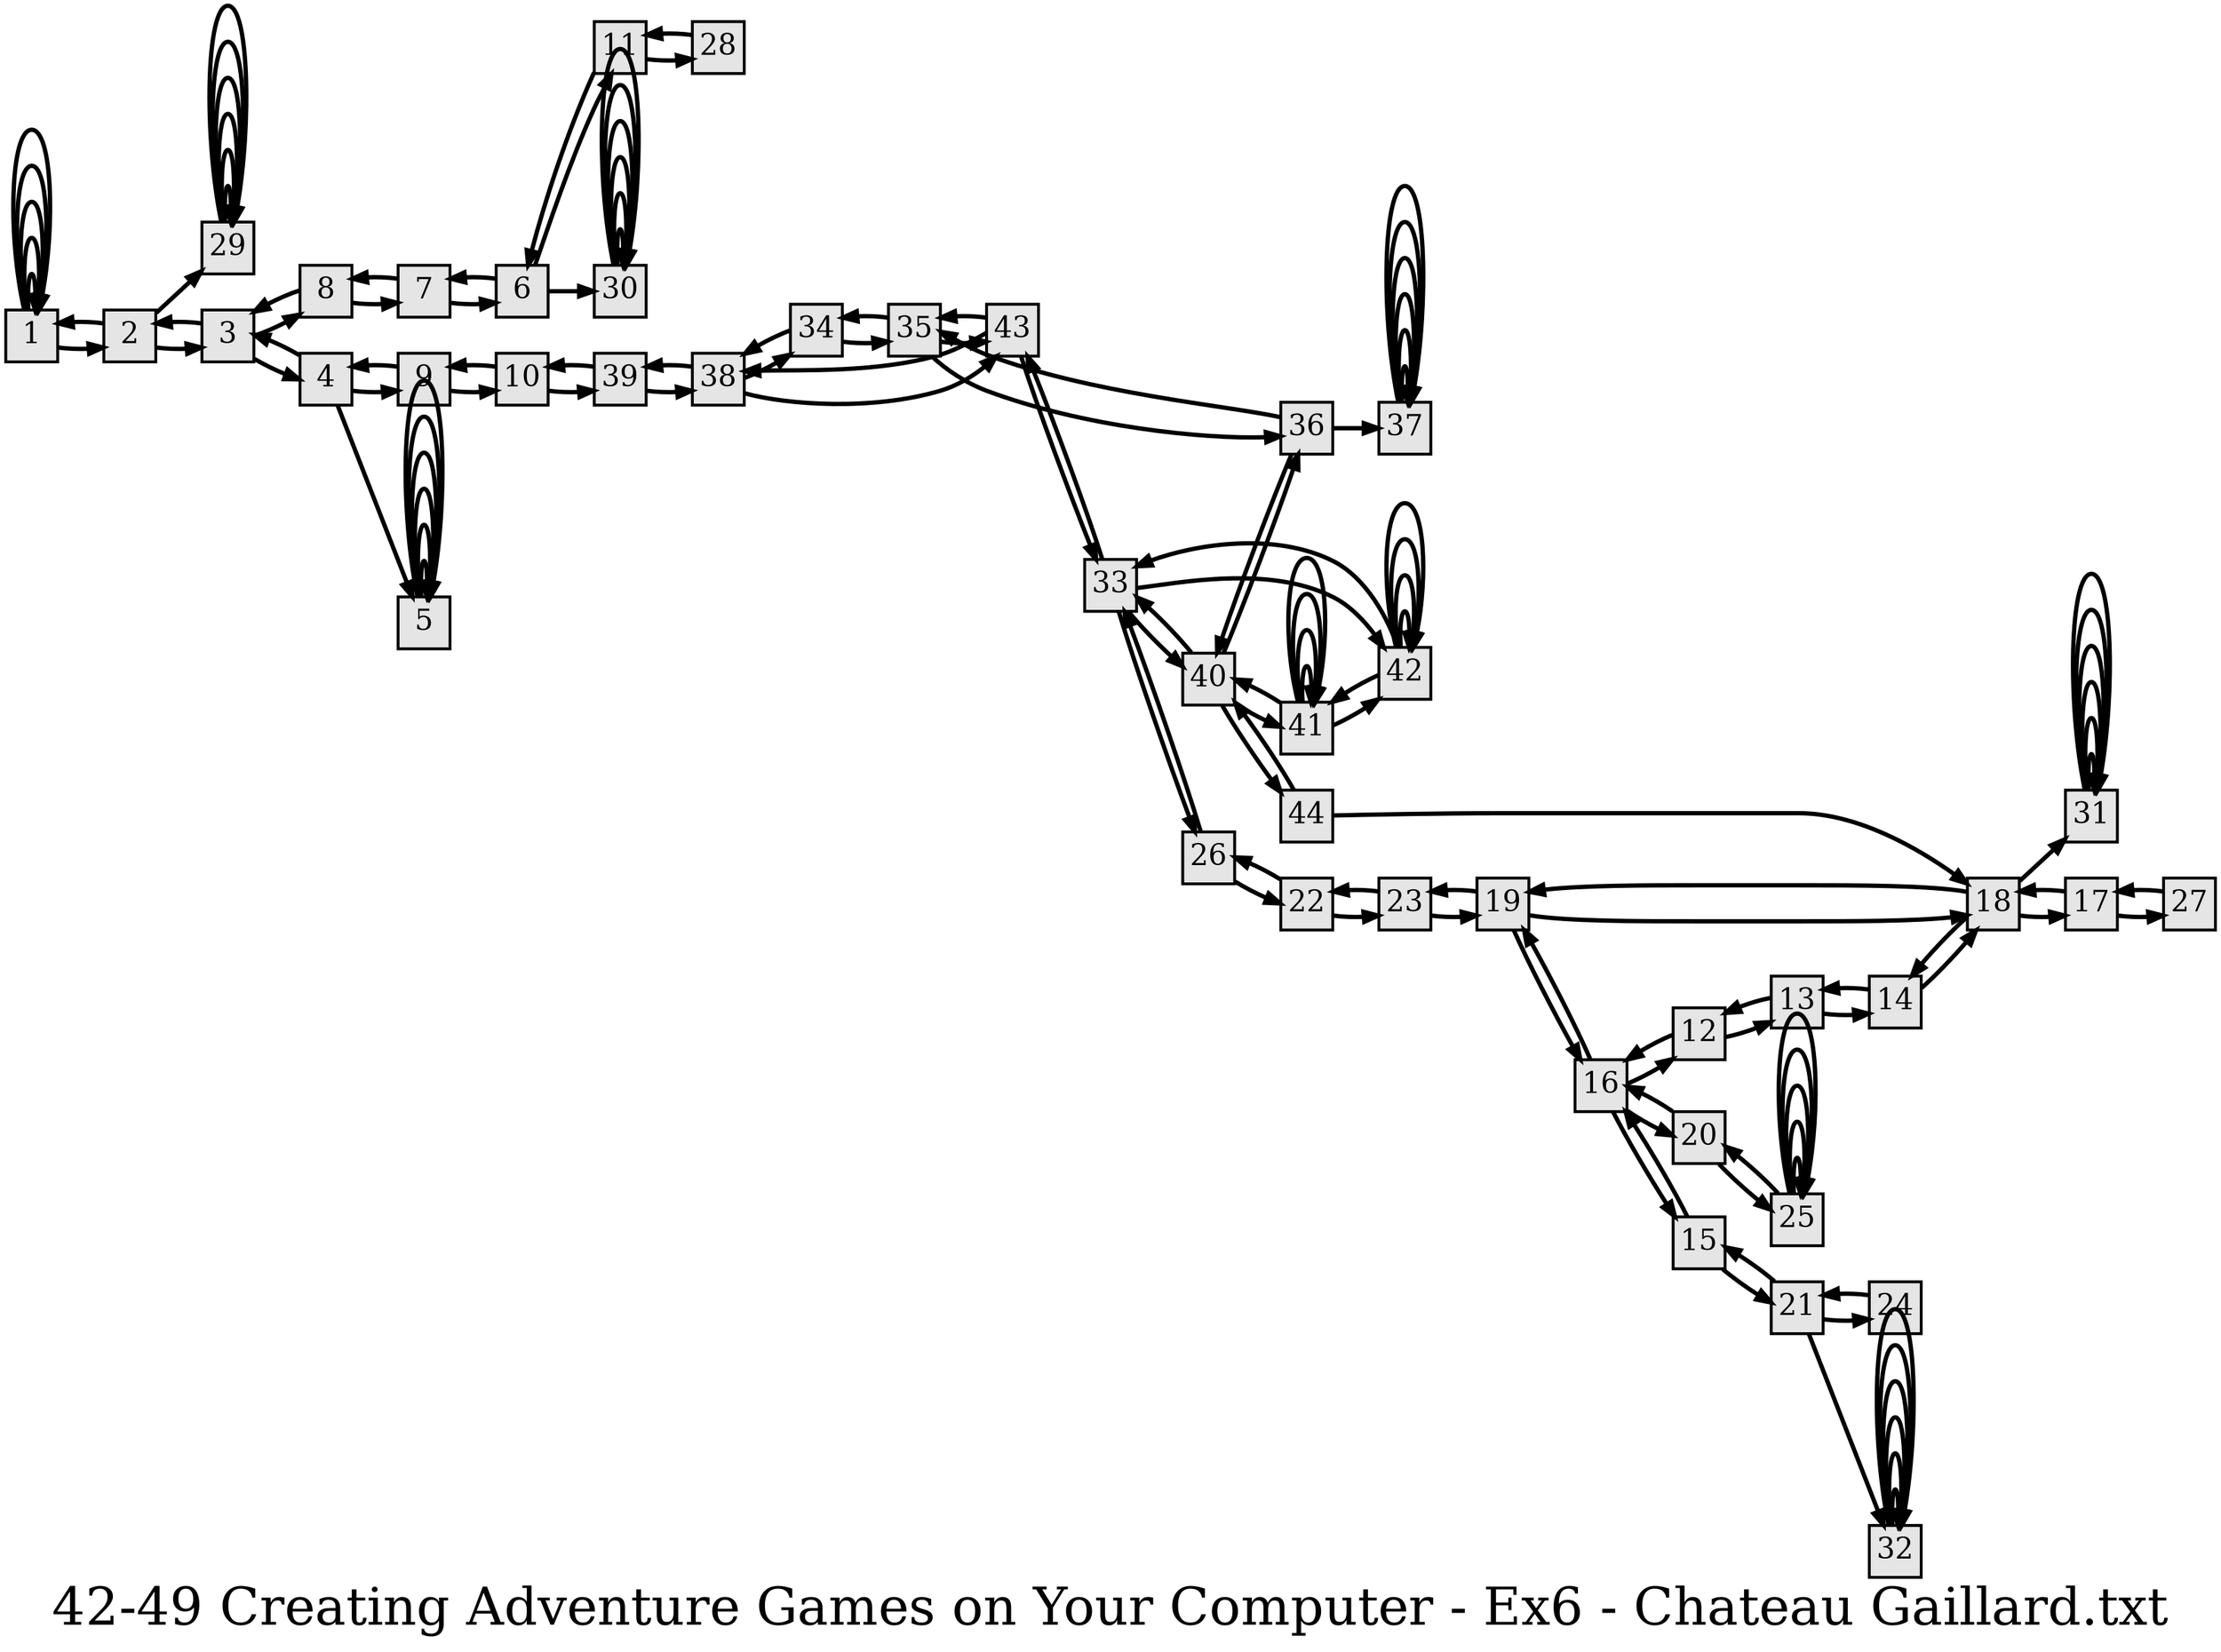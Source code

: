 digraph g{
  graph [ label="42-49 Creating Adventure Games on Your Computer - Ex6 - Chateau Gaillard.txt" rankdir=LR, ordering=out, fontsize=36, nodesep="0.35", ranksep="0.45"];
  node  [shape=rect, penwidth=2, fontsize=20, style=filled, fillcolor=grey90, margin="0,0", labelfloat=true, regular=true, fixedsize=true];
  edge  [labelfloat=true, penwidth=3, fontsize=12];
  
  
  
  
  
  
  
  1 -> 1;
  1 -> 1;
  1 -> 2;
  1 -> 1;
  1 -> 1;
  1 -> 1;
  2 -> 29;
  2 -> 3;
  2 -> 1;
  3 -> 8;
  3 -> 4;
  3 -> 2;
  4 -> 9;
  4 -> 5;
  4 -> 3;
  5 -> 5;
  5 -> 5;
  5 -> 5;
  5 -> 5;
  5 -> 5;
  5 -> 5;
  6 -> 11;
  6 -> 7;
  6 -> 30;
  7 -> 8;
  7 -> 6;
  8 -> 3;
  8 -> 7;
  9 -> 4;
  9 -> 10;
  10 -> 9;
  10 -> 39;
  11 -> 6;
  11 -> 28;
  12 -> 16;
  12 -> 13;
  13 -> 14;
  13 -> 12;
  14 -> 18;
  14 -> 13;
  15 -> 21;
  15 -> 16;
  16 -> 12;
  16 -> 20;
  16 -> 19;
  16 -> 15;
  17 -> 18;
  17 -> 27;
  18 -> 14;
  18 -> 19;
  18 -> 31;
  18 -> 17;
  19 -> 18;
  19 -> 23;
  19 -> 16;
  20 -> 16;
  20 -> 25;
  21 -> 15;
  21 -> 24;
  21 -> 32;
  22 -> 26;
  22 -> 23;
  23 -> 19;
  23 -> 22;
  24 -> 21;
  25 -> 20;
  25 -> 25;
  25 -> 25;
  25 -> 25;
  25 -> 25;
  25 -> 25;
  26 -> 22;
  26 -> 33;
  27 -> 17;
  28 -> 11;
  29 -> 29;
  29 -> 29;
  29 -> 29;
  29 -> 29;
  29 -> 29;
  29 -> 29;
  30 -> 30;
  30 -> 30;
  30 -> 30;
  30 -> 30;
  30 -> 30;
  30 -> 30;
  31 -> 31;
  31 -> 31;
  31 -> 31;
  31 -> 31;
  31 -> 31;
  31 -> 31;
  32 -> 32;
  32 -> 32;
  32 -> 32;
  32 -> 32;
  32 -> 32;
  32 -> 32;
  33 -> 43;
  33 -> 42;
  33 -> 40;
  33 -> 26;
  34 -> 38;
  34 -> 35;
  35 -> 43;
  35 -> 36;
  35 -> 34;
  36 -> 40;
  36 -> 37;
  36 -> 35;
  37 -> 37;
  37 -> 37;
  37 -> 37;
  37 -> 37;
  37 -> 37;
  37 -> 37;
  38 -> 34;
  38 -> 43;
  38 -> 39;
  39 -> 38;
  39 -> 10;
  40 -> 36;
  40 -> 41;
  40 -> 44;
  40 -> 33;
  41 -> 40;
  41 -> 41;
  41 -> 41;
  41 -> 42;
  41 -> 41;
  41 -> 41;
  42 -> 33;
  42 -> 42;
  42 -> 41;
  42 -> 42;
  42 -> 42;
  42 -> 42;
  43 -> 35;
  43 -> 33;
  43 -> 38;
  44 -> 40;
  44 -> 18;
}

